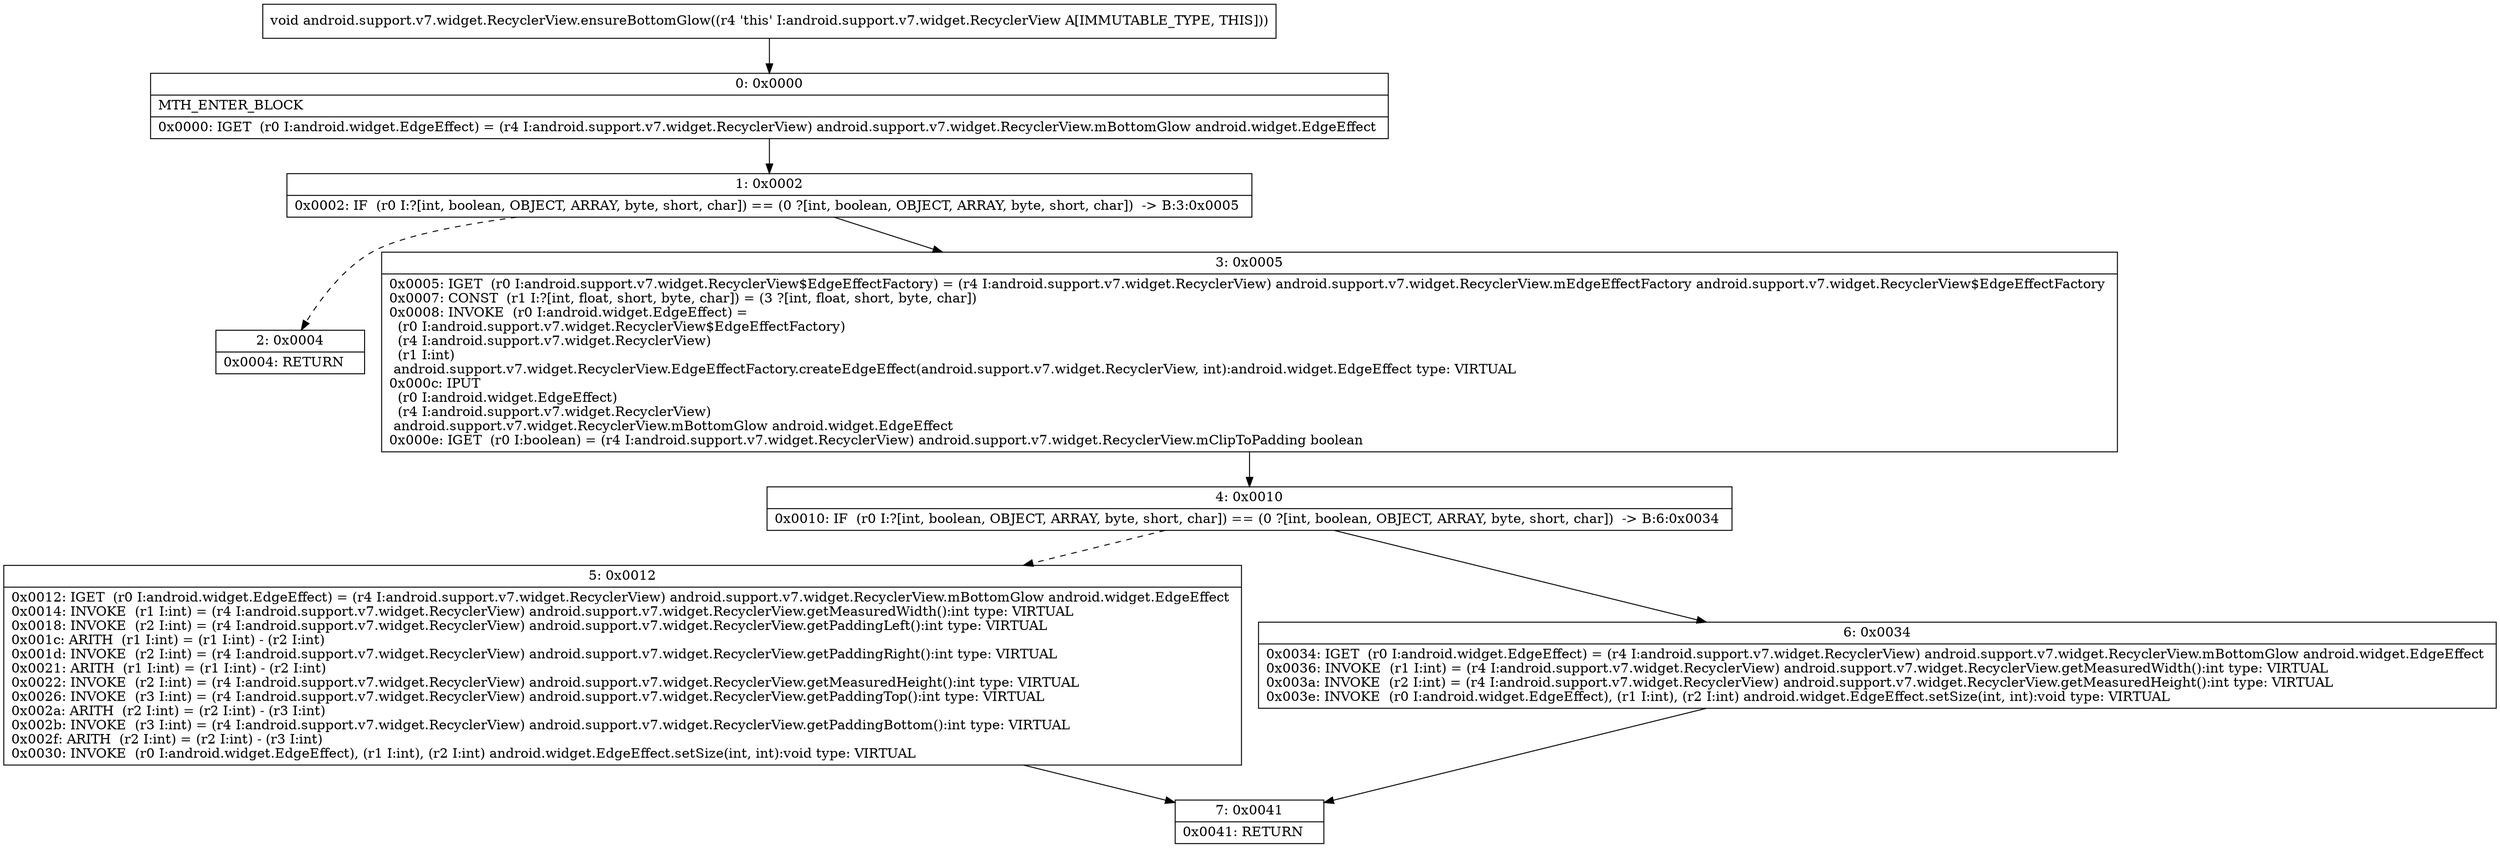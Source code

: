 digraph "CFG forandroid.support.v7.widget.RecyclerView.ensureBottomGlow()V" {
Node_0 [shape=record,label="{0\:\ 0x0000|MTH_ENTER_BLOCK\l|0x0000: IGET  (r0 I:android.widget.EdgeEffect) = (r4 I:android.support.v7.widget.RecyclerView) android.support.v7.widget.RecyclerView.mBottomGlow android.widget.EdgeEffect \l}"];
Node_1 [shape=record,label="{1\:\ 0x0002|0x0002: IF  (r0 I:?[int, boolean, OBJECT, ARRAY, byte, short, char]) == (0 ?[int, boolean, OBJECT, ARRAY, byte, short, char])  \-\> B:3:0x0005 \l}"];
Node_2 [shape=record,label="{2\:\ 0x0004|0x0004: RETURN   \l}"];
Node_3 [shape=record,label="{3\:\ 0x0005|0x0005: IGET  (r0 I:android.support.v7.widget.RecyclerView$EdgeEffectFactory) = (r4 I:android.support.v7.widget.RecyclerView) android.support.v7.widget.RecyclerView.mEdgeEffectFactory android.support.v7.widget.RecyclerView$EdgeEffectFactory \l0x0007: CONST  (r1 I:?[int, float, short, byte, char]) = (3 ?[int, float, short, byte, char]) \l0x0008: INVOKE  (r0 I:android.widget.EdgeEffect) = \l  (r0 I:android.support.v7.widget.RecyclerView$EdgeEffectFactory)\l  (r4 I:android.support.v7.widget.RecyclerView)\l  (r1 I:int)\l android.support.v7.widget.RecyclerView.EdgeEffectFactory.createEdgeEffect(android.support.v7.widget.RecyclerView, int):android.widget.EdgeEffect type: VIRTUAL \l0x000c: IPUT  \l  (r0 I:android.widget.EdgeEffect)\l  (r4 I:android.support.v7.widget.RecyclerView)\l android.support.v7.widget.RecyclerView.mBottomGlow android.widget.EdgeEffect \l0x000e: IGET  (r0 I:boolean) = (r4 I:android.support.v7.widget.RecyclerView) android.support.v7.widget.RecyclerView.mClipToPadding boolean \l}"];
Node_4 [shape=record,label="{4\:\ 0x0010|0x0010: IF  (r0 I:?[int, boolean, OBJECT, ARRAY, byte, short, char]) == (0 ?[int, boolean, OBJECT, ARRAY, byte, short, char])  \-\> B:6:0x0034 \l}"];
Node_5 [shape=record,label="{5\:\ 0x0012|0x0012: IGET  (r0 I:android.widget.EdgeEffect) = (r4 I:android.support.v7.widget.RecyclerView) android.support.v7.widget.RecyclerView.mBottomGlow android.widget.EdgeEffect \l0x0014: INVOKE  (r1 I:int) = (r4 I:android.support.v7.widget.RecyclerView) android.support.v7.widget.RecyclerView.getMeasuredWidth():int type: VIRTUAL \l0x0018: INVOKE  (r2 I:int) = (r4 I:android.support.v7.widget.RecyclerView) android.support.v7.widget.RecyclerView.getPaddingLeft():int type: VIRTUAL \l0x001c: ARITH  (r1 I:int) = (r1 I:int) \- (r2 I:int) \l0x001d: INVOKE  (r2 I:int) = (r4 I:android.support.v7.widget.RecyclerView) android.support.v7.widget.RecyclerView.getPaddingRight():int type: VIRTUAL \l0x0021: ARITH  (r1 I:int) = (r1 I:int) \- (r2 I:int) \l0x0022: INVOKE  (r2 I:int) = (r4 I:android.support.v7.widget.RecyclerView) android.support.v7.widget.RecyclerView.getMeasuredHeight():int type: VIRTUAL \l0x0026: INVOKE  (r3 I:int) = (r4 I:android.support.v7.widget.RecyclerView) android.support.v7.widget.RecyclerView.getPaddingTop():int type: VIRTUAL \l0x002a: ARITH  (r2 I:int) = (r2 I:int) \- (r3 I:int) \l0x002b: INVOKE  (r3 I:int) = (r4 I:android.support.v7.widget.RecyclerView) android.support.v7.widget.RecyclerView.getPaddingBottom():int type: VIRTUAL \l0x002f: ARITH  (r2 I:int) = (r2 I:int) \- (r3 I:int) \l0x0030: INVOKE  (r0 I:android.widget.EdgeEffect), (r1 I:int), (r2 I:int) android.widget.EdgeEffect.setSize(int, int):void type: VIRTUAL \l}"];
Node_6 [shape=record,label="{6\:\ 0x0034|0x0034: IGET  (r0 I:android.widget.EdgeEffect) = (r4 I:android.support.v7.widget.RecyclerView) android.support.v7.widget.RecyclerView.mBottomGlow android.widget.EdgeEffect \l0x0036: INVOKE  (r1 I:int) = (r4 I:android.support.v7.widget.RecyclerView) android.support.v7.widget.RecyclerView.getMeasuredWidth():int type: VIRTUAL \l0x003a: INVOKE  (r2 I:int) = (r4 I:android.support.v7.widget.RecyclerView) android.support.v7.widget.RecyclerView.getMeasuredHeight():int type: VIRTUAL \l0x003e: INVOKE  (r0 I:android.widget.EdgeEffect), (r1 I:int), (r2 I:int) android.widget.EdgeEffect.setSize(int, int):void type: VIRTUAL \l}"];
Node_7 [shape=record,label="{7\:\ 0x0041|0x0041: RETURN   \l}"];
MethodNode[shape=record,label="{void android.support.v7.widget.RecyclerView.ensureBottomGlow((r4 'this' I:android.support.v7.widget.RecyclerView A[IMMUTABLE_TYPE, THIS])) }"];
MethodNode -> Node_0;
Node_0 -> Node_1;
Node_1 -> Node_2[style=dashed];
Node_1 -> Node_3;
Node_3 -> Node_4;
Node_4 -> Node_5[style=dashed];
Node_4 -> Node_6;
Node_5 -> Node_7;
Node_6 -> Node_7;
}

